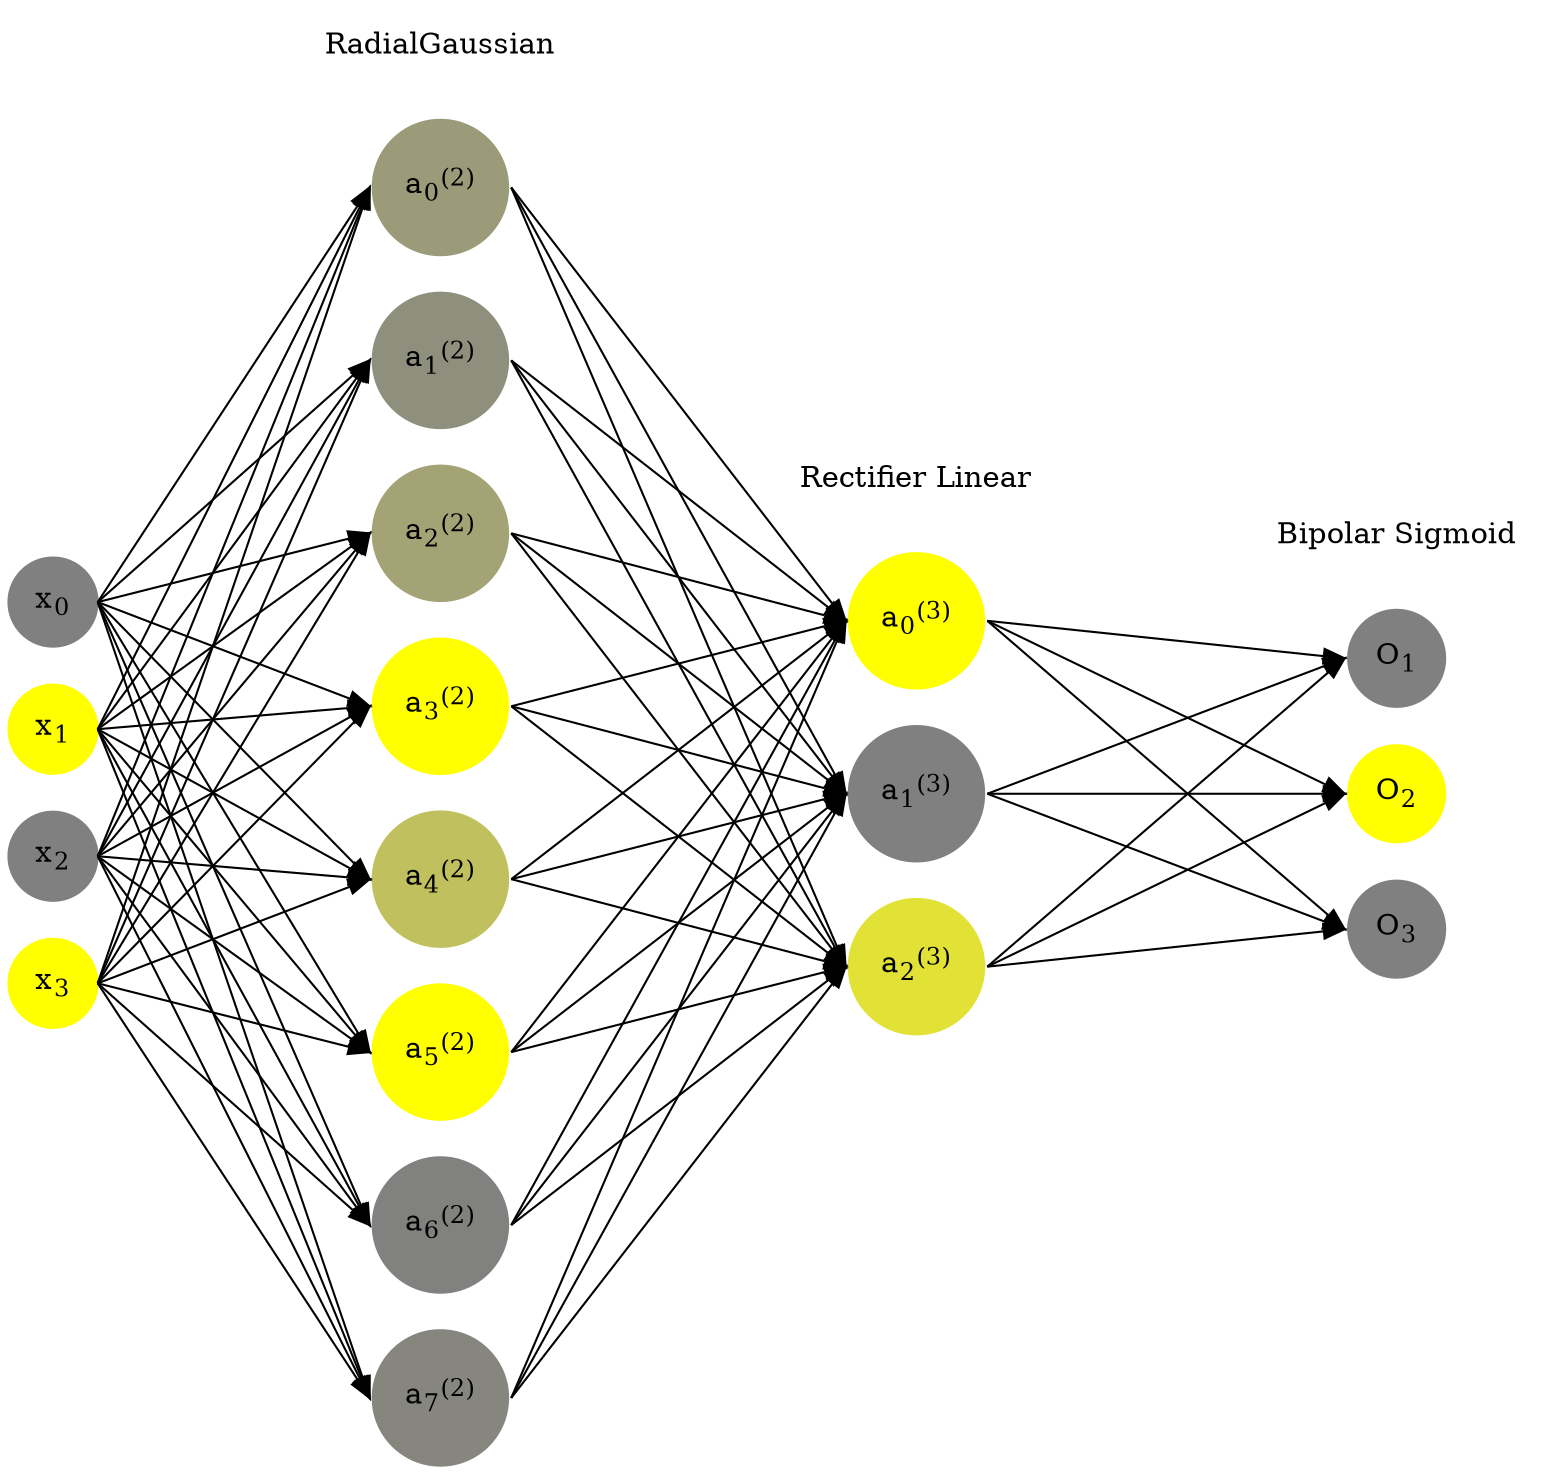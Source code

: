 digraph G {
	rankdir = LR;
	splines=false;
	edge[style=invis];
	ranksep= 1.4;
	{
	node [shape=circle, color="0.1667, 0.0, 0.5", style=filled, fillcolor="0.1667, 0.0, 0.5"];
	x0 [label=<x<sub>0</sub>>];
	}
	{
	node [shape=circle, color="0.1667, 1.0, 1.0", style=filled, fillcolor="0.1667, 1.0, 1.0"];
	x1 [label=<x<sub>1</sub>>];
	}
	{
	node [shape=circle, color="0.1667, 0.0, 0.5", style=filled, fillcolor="0.1667, 0.0, 0.5"];
	x2 [label=<x<sub>2</sub>>];
	}
	{
	node [shape=circle, color="0.1667, 1.0, 1.0", style=filled, fillcolor="0.1667, 1.0, 1.0"];
	x3 [label=<x<sub>3</sub>>];
	}
	{
	node [shape=circle, color="0.1667, 0.215489, 0.607744", style=filled, fillcolor="0.1667, 0.215489, 0.607744"];
	a02 [label=<a<sub>0</sub><sup>(2)</sup>>];
	}
	{
	node [shape=circle, color="0.1667, 0.119533, 0.559767", style=filled, fillcolor="0.1667, 0.119533, 0.559767"];
	a12 [label=<a<sub>1</sub><sup>(2)</sup>>];
	}
	{
	node [shape=circle, color="0.1667, 0.274674, 0.637337", style=filled, fillcolor="0.1667, 0.274674, 0.637337"];
	a22 [label=<a<sub>2</sub><sup>(2)</sup>>];
	}
	{
	node [shape=circle, color="0.1667, 0.999544, 0.999772", style=filled, fillcolor="0.1667, 0.999544, 0.999772"];
	a32 [label=<a<sub>3</sub><sup>(2)</sup>>];
	}
	{
	node [shape=circle, color="0.1667, 0.506318, 0.753159", style=filled, fillcolor="0.1667, 0.506318, 0.753159"];
	a42 [label=<a<sub>4</sub><sup>(2)</sup>>];
	}
	{
	node [shape=circle, color="0.1667, 0.999804, 0.999902", style=filled, fillcolor="0.1667, 0.999804, 0.999902"];
	a52 [label=<a<sub>5</sub><sup>(2)</sup>>];
	}
	{
	node [shape=circle, color="0.1667, 0.013445, 0.506723", style=filled, fillcolor="0.1667, 0.013445, 0.506723"];
	a62 [label=<a<sub>6</sub><sup>(2)</sup>>];
	}
	{
	node [shape=circle, color="0.1667, 0.052522, 0.526261", style=filled, fillcolor="0.1667, 0.052522, 0.526261"];
	a72 [label=<a<sub>7</sub><sup>(2)</sup>>];
	}
	{
	node [shape=circle, color="0.1667, 3.300555, 2.150278", style=filled, fillcolor="0.1667, 3.300555, 2.150278"];
	a03 [label=<a<sub>0</sub><sup>(3)</sup>>];
	}
	{
	node [shape=circle, color="0.1667, 0.000000, 0.500000", style=filled, fillcolor="0.1667, 0.000000, 0.500000"];
	a13 [label=<a<sub>1</sub><sup>(3)</sup>>];
	}
	{
	node [shape=circle, color="0.1667, 0.759465, 0.879733", style=filled, fillcolor="0.1667, 0.759465, 0.879733"];
	a23 [label=<a<sub>2</sub><sup>(3)</sup>>];
	}
	{
	node [shape=circle, color="0.1667, 0.0, 0.5", style=filled, fillcolor="0.1667, 0.0, 0.5"];
	O1 [label=<O<sub>1</sub>>];
	}
	{
	node [shape=circle, color="0.1667, 1.0, 1.0", style=filled, fillcolor="0.1667, 1.0, 1.0"];
	O2 [label=<O<sub>2</sub>>];
	}
	{
	node [shape=circle, color="0.1667, 0.0, 0.5", style=filled, fillcolor="0.1667, 0.0, 0.5"];
	O3 [label=<O<sub>3</sub>>];
	}
	{
	rank=same;
	x0->x1->x2->x3;
	}
	{
	rank=same;
	a02->a12->a22->a32->a42->a52->a62->a72;
	}
	{
	rank=same;
	a03->a13->a23;
	}
	{
	rank=same;
	O1->O2->O3;
	}
	l1 [shape=plaintext,label="RadialGaussian"];
	l1->a02;
	{rank=same; l1;a02};
	l2 [shape=plaintext,label="Rectifier Linear"];
	l2->a03;
	{rank=same; l2;a03};
	l3 [shape=plaintext,label="Bipolar Sigmoid"];
	l3->O1;
	{rank=same; l3;O1};
edge[style=solid, tailport=e, headport=w];
	{x0;x1;x2;x3} -> {a02;a12;a22;a32;a42;a52;a62;a72};
	{a02;a12;a22;a32;a42;a52;a62;a72} -> {a03;a13;a23};
	{a03;a13;a23} -> {O1,O2,O3};
}